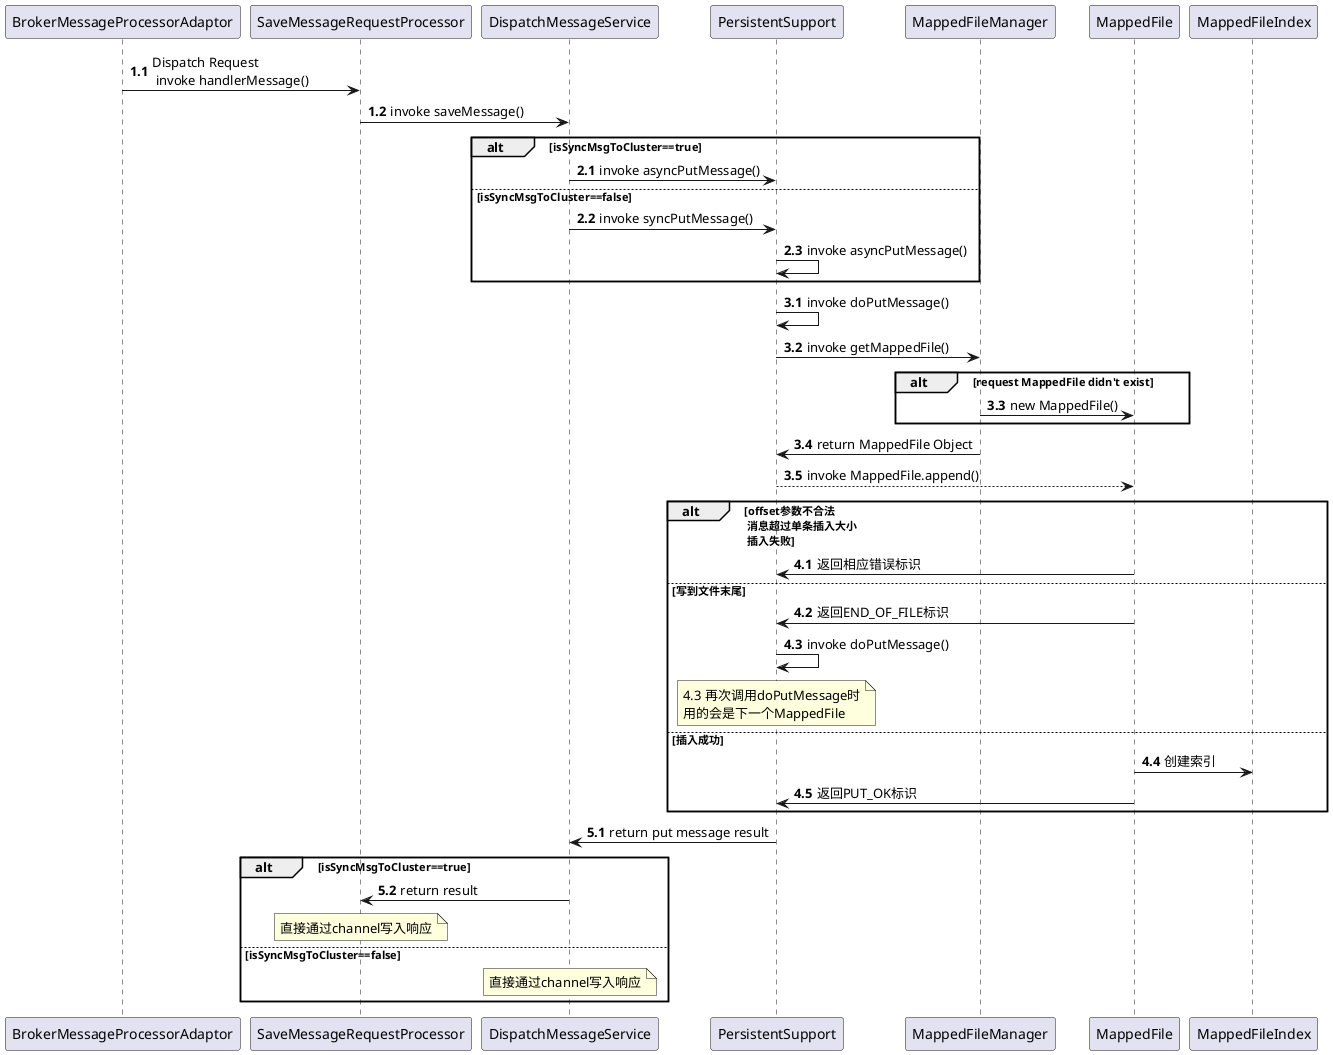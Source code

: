 @startuml
'broker 收到保存消息的命令后的处理流程

autonumber 1.0

autonumber inc B
BrokerMessageProcessorAdaptor -> SaveMessageRequestProcessor: Dispatch Request\n invoke handlerMessage()
SaveMessageRequestProcessor -> DispatchMessageService : invoke saveMessage()

autonumber inc A
alt isSyncMsgToCluster==true
    DispatchMessageService -> PersistentSupport :  invoke asyncPutMessage()
else isSyncMsgToCluster==false
    DispatchMessageService -> PersistentSupport : invoke syncPutMessage()
    PersistentSupport -> PersistentSupport : invoke asyncPutMessage()
end

autonumber inc A
PersistentSupport -> PersistentSupport : invoke doPutMessage()
PersistentSupport -> MappedFileManager : invoke getMappedFile()

alt request MappedFile didn't exist
    MappedFileManager -> MappedFile : new MappedFile()
end

MappedFileManager -> PersistentSupport : return MappedFile Object
PersistentSupport --> MappedFile : invoke MappedFile.append()


autonumber inc A
alt offset参数不合法 \n 消息超过单条插入大小 \n 插入失败
    MappedFile -> PersistentSupport : 返回相应错误标识
else 写到文件末尾
    MappedFile -> PersistentSupport : 返回END_OF_FILE标识
    PersistentSupport -> PersistentSupport : invoke doPutMessage()
    note over PersistentSupport
        4.3 再次调用doPutMessage时
        用的会是下一个MappedFile
    end note
else 插入成功
    MappedFile -> MappedFileIndex : 创建索引
    MappedFile -> PersistentSupport : 返回PUT_OK标识
end

autonumber inc A
PersistentSupport -> DispatchMessageService : return put message result

alt isSyncMsgToCluster==true
    DispatchMessageService -> SaveMessageRequestProcessor : return result
    note over SaveMessageRequestProcessor
           直接通过channel写入响应
        end note
else isSyncMsgToCluster==false
    note over DispatchMessageService
       直接通过channel写入响应
    end note
end

@enduml
